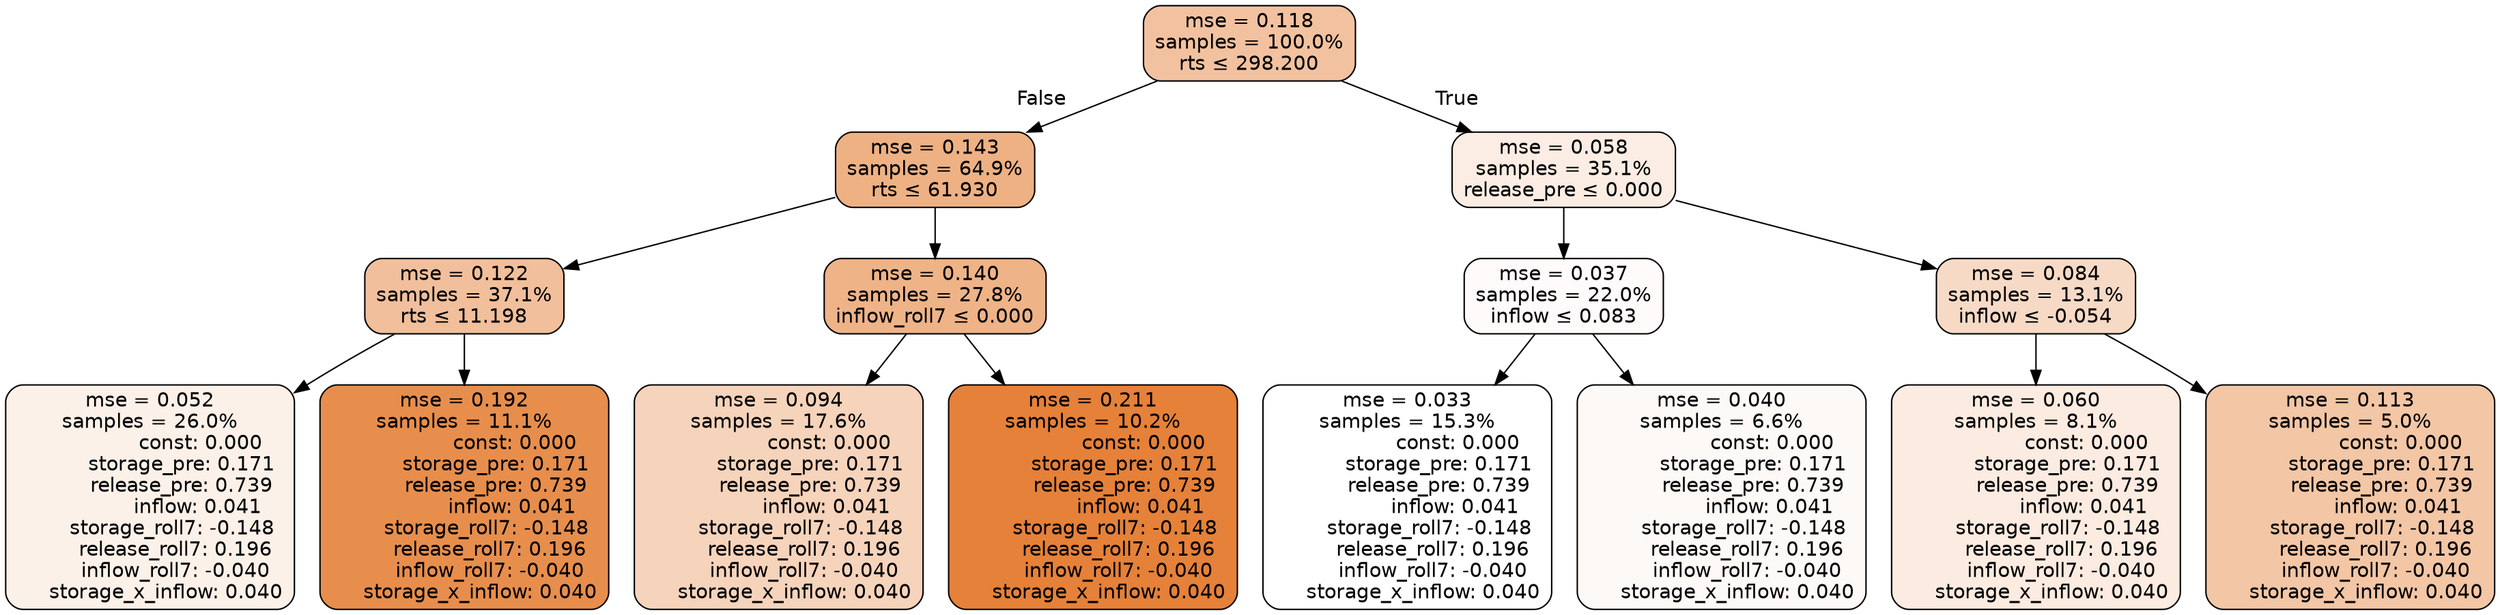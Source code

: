 digraph tree {
node [shape=rectangle, style="filled, rounded", color="black", fontname=helvetica] ;
edge [fontname=helvetica] ;
	"0" [label="mse = 0.118
samples = 100.0%
rts &le; 298.200", fillcolor="#f2c2a0"]
	"1" [label="mse = 0.143
samples = 64.9%
rts &le; 61.930", fillcolor="#eeb184"]
	"2" [label="mse = 0.122
samples = 37.1%
rts &le; 11.198", fillcolor="#f1bf9b"]
	"3" [label="mse = 0.052
samples = 26.0%
                const: 0.000
          storage_pre: 0.171
          release_pre: 0.739
               inflow: 0.041
       storage_roll7: -0.148
        release_roll7: 0.196
        inflow_roll7: -0.040
     storage_x_inflow: 0.040", fillcolor="#fcf1e9"]
	"4" [label="mse = 0.192
samples = 11.1%
                const: 0.000
          storage_pre: 0.171
          release_pre: 0.739
               inflow: 0.041
       storage_roll7: -0.148
        release_roll7: 0.196
        inflow_roll7: -0.040
     storage_x_inflow: 0.040", fillcolor="#e78e4d"]
	"5" [label="mse = 0.140
samples = 27.8%
inflow_roll7 &le; 0.000", fillcolor="#efb388"]
	"6" [label="mse = 0.094
samples = 17.6%
                const: 0.000
          storage_pre: 0.171
          release_pre: 0.739
               inflow: 0.041
       storage_roll7: -0.148
        release_roll7: 0.196
        inflow_roll7: -0.040
     storage_x_inflow: 0.040", fillcolor="#f6d3bb"]
	"7" [label="mse = 0.211
samples = 10.2%
                const: 0.000
          storage_pre: 0.171
          release_pre: 0.739
               inflow: 0.041
       storage_roll7: -0.148
        release_roll7: 0.196
        inflow_roll7: -0.040
     storage_x_inflow: 0.040", fillcolor="#e58139"]
	"8" [label="mse = 0.058
samples = 35.1%
release_pre &le; 0.000", fillcolor="#fbede3"]
	"9" [label="mse = 0.037
samples = 22.0%
inflow &le; 0.083", fillcolor="#fefbfa"]
	"10" [label="mse = 0.033
samples = 15.3%
                const: 0.000
          storage_pre: 0.171
          release_pre: 0.739
               inflow: 0.041
       storage_roll7: -0.148
        release_roll7: 0.196
        inflow_roll7: -0.040
     storage_x_inflow: 0.040", fillcolor="#ffffff"]
	"11" [label="mse = 0.040
samples = 6.6%
                const: 0.000
          storage_pre: 0.171
          release_pre: 0.739
               inflow: 0.041
       storage_roll7: -0.148
        release_roll7: 0.196
        inflow_roll7: -0.040
     storage_x_inflow: 0.040", fillcolor="#fdf9f7"]
	"12" [label="mse = 0.084
samples = 13.1%
inflow &le; -0.054", fillcolor="#f7dac6"]
	"13" [label="mse = 0.060
samples = 8.1%
                const: 0.000
          storage_pre: 0.171
          release_pre: 0.739
               inflow: 0.041
       storage_roll7: -0.148
        release_roll7: 0.196
        inflow_roll7: -0.040
     storage_x_inflow: 0.040", fillcolor="#fbebe0"]
	"14" [label="mse = 0.113
samples = 5.0%
                const: 0.000
          storage_pre: 0.171
          release_pre: 0.739
               inflow: 0.041
       storage_roll7: -0.148
        release_roll7: 0.196
        inflow_roll7: -0.040
     storage_x_inflow: 0.040", fillcolor="#f3c6a5"]

	"0" -> "1" [labeldistance=2.5, labelangle=45, headlabel="False"]
	"1" -> "2"
	"2" -> "3"
	"2" -> "4"
	"1" -> "5"
	"5" -> "6"
	"5" -> "7"
	"0" -> "8" [labeldistance=2.5, labelangle=-45, headlabel="True"]
	"8" -> "9"
	"9" -> "10"
	"9" -> "11"
	"8" -> "12"
	"12" -> "13"
	"12" -> "14"
}